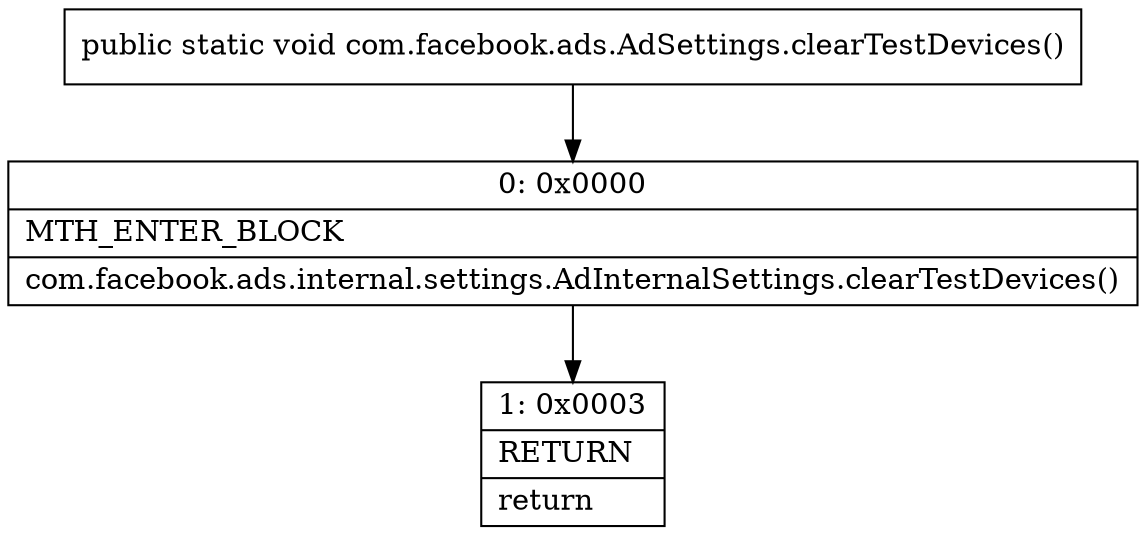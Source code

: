 digraph "CFG forcom.facebook.ads.AdSettings.clearTestDevices()V" {
Node_0 [shape=record,label="{0\:\ 0x0000|MTH_ENTER_BLOCK\l|com.facebook.ads.internal.settings.AdInternalSettings.clearTestDevices()\l}"];
Node_1 [shape=record,label="{1\:\ 0x0003|RETURN\l|return\l}"];
MethodNode[shape=record,label="{public static void com.facebook.ads.AdSettings.clearTestDevices() }"];
MethodNode -> Node_0;
Node_0 -> Node_1;
}

